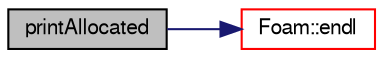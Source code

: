 digraph "printAllocated"
{
  bgcolor="transparent";
  edge [fontname="FreeSans",fontsize="10",labelfontname="FreeSans",labelfontsize="10"];
  node [fontname="FreeSans",fontsize="10",shape=record];
  rankdir="LR";
  Node52389 [label="printAllocated",height=0.2,width=0.4,color="black", fillcolor="grey75", style="filled", fontcolor="black"];
  Node52389 -> Node52390 [color="midnightblue",fontsize="10",style="solid",fontname="FreeSans"];
  Node52390 [label="Foam::endl",height=0.2,width=0.4,color="red",URL="$a21124.html#a2db8fe02a0d3909e9351bb4275b23ce4",tooltip="Add newline and flush stream. "];
}
